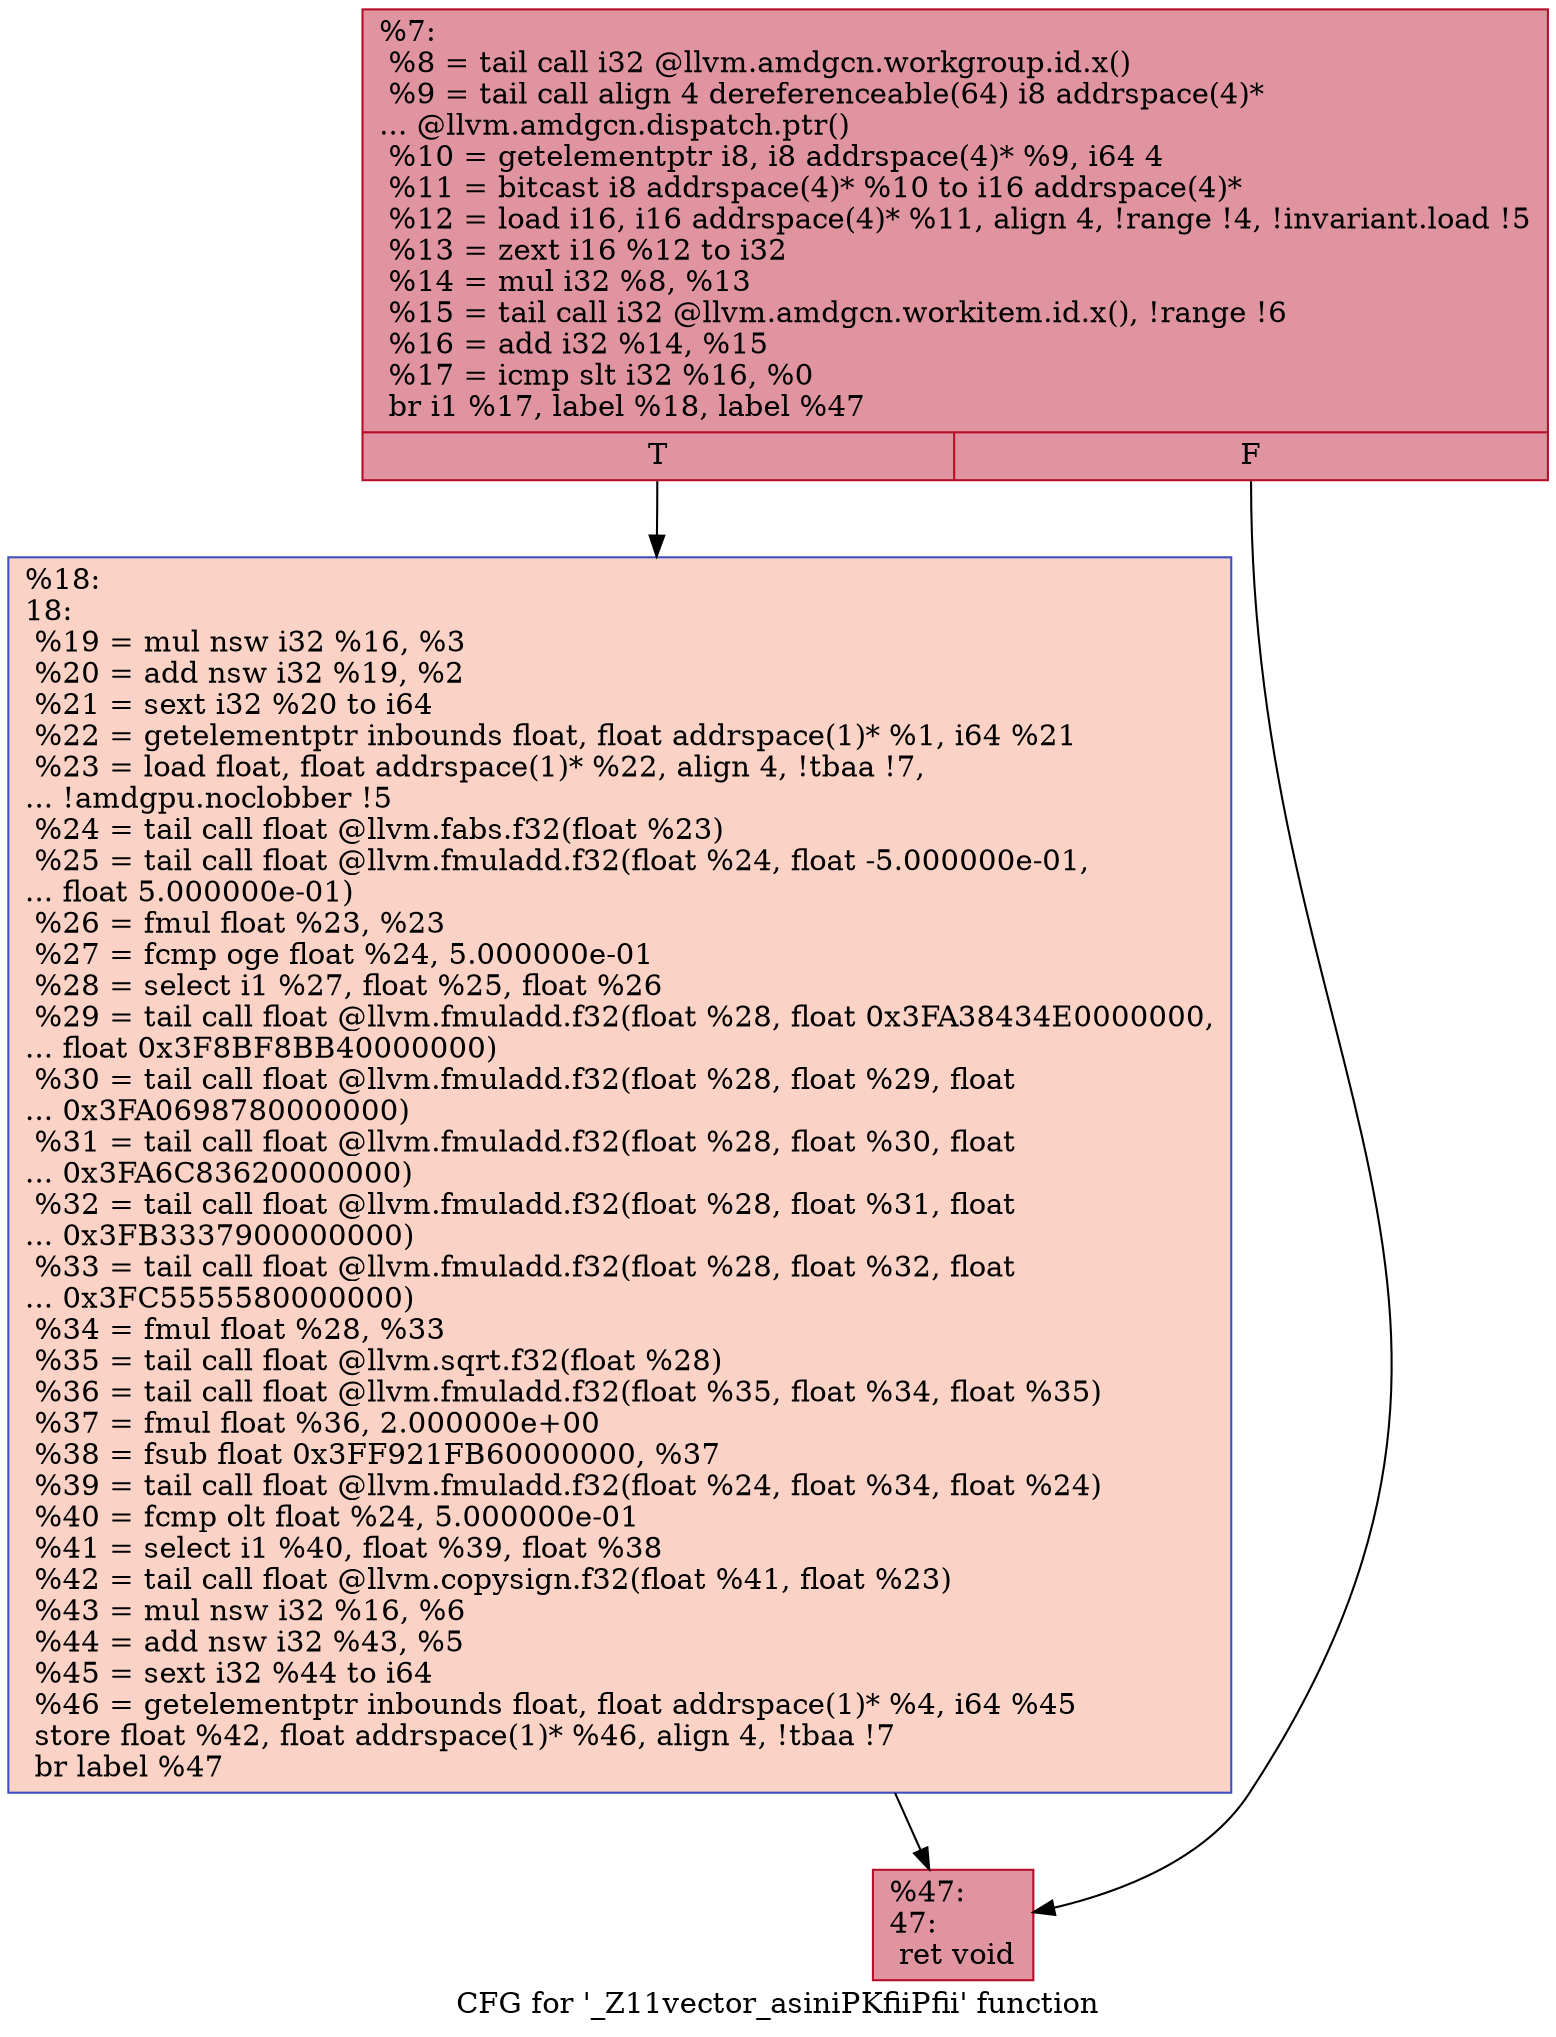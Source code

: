 digraph "CFG for '_Z11vector_asiniPKfiiPfii' function" {
	label="CFG for '_Z11vector_asiniPKfiiPfii' function";

	Node0x47278f0 [shape=record,color="#b70d28ff", style=filled, fillcolor="#b70d2870",label="{%7:\l  %8 = tail call i32 @llvm.amdgcn.workgroup.id.x()\l  %9 = tail call align 4 dereferenceable(64) i8 addrspace(4)*\l... @llvm.amdgcn.dispatch.ptr()\l  %10 = getelementptr i8, i8 addrspace(4)* %9, i64 4\l  %11 = bitcast i8 addrspace(4)* %10 to i16 addrspace(4)*\l  %12 = load i16, i16 addrspace(4)* %11, align 4, !range !4, !invariant.load !5\l  %13 = zext i16 %12 to i32\l  %14 = mul i32 %8, %13\l  %15 = tail call i32 @llvm.amdgcn.workitem.id.x(), !range !6\l  %16 = add i32 %14, %15\l  %17 = icmp slt i32 %16, %0\l  br i1 %17, label %18, label %47\l|{<s0>T|<s1>F}}"];
	Node0x47278f0:s0 -> Node0x4729820;
	Node0x47278f0:s1 -> Node0x47298b0;
	Node0x4729820 [shape=record,color="#3d50c3ff", style=filled, fillcolor="#f59c7d70",label="{%18:\l18:                                               \l  %19 = mul nsw i32 %16, %3\l  %20 = add nsw i32 %19, %2\l  %21 = sext i32 %20 to i64\l  %22 = getelementptr inbounds float, float addrspace(1)* %1, i64 %21\l  %23 = load float, float addrspace(1)* %22, align 4, !tbaa !7,\l... !amdgpu.noclobber !5\l  %24 = tail call float @llvm.fabs.f32(float %23)\l  %25 = tail call float @llvm.fmuladd.f32(float %24, float -5.000000e-01,\l... float 5.000000e-01)\l  %26 = fmul float %23, %23\l  %27 = fcmp oge float %24, 5.000000e-01\l  %28 = select i1 %27, float %25, float %26\l  %29 = tail call float @llvm.fmuladd.f32(float %28, float 0x3FA38434E0000000,\l... float 0x3F8BF8BB40000000)\l  %30 = tail call float @llvm.fmuladd.f32(float %28, float %29, float\l... 0x3FA0698780000000)\l  %31 = tail call float @llvm.fmuladd.f32(float %28, float %30, float\l... 0x3FA6C83620000000)\l  %32 = tail call float @llvm.fmuladd.f32(float %28, float %31, float\l... 0x3FB3337900000000)\l  %33 = tail call float @llvm.fmuladd.f32(float %28, float %32, float\l... 0x3FC5555580000000)\l  %34 = fmul float %28, %33\l  %35 = tail call float @llvm.sqrt.f32(float %28)\l  %36 = tail call float @llvm.fmuladd.f32(float %35, float %34, float %35)\l  %37 = fmul float %36, 2.000000e+00\l  %38 = fsub float 0x3FF921FB60000000, %37\l  %39 = tail call float @llvm.fmuladd.f32(float %24, float %34, float %24)\l  %40 = fcmp olt float %24, 5.000000e-01\l  %41 = select i1 %40, float %39, float %38\l  %42 = tail call float @llvm.copysign.f32(float %41, float %23)\l  %43 = mul nsw i32 %16, %6\l  %44 = add nsw i32 %43, %5\l  %45 = sext i32 %44 to i64\l  %46 = getelementptr inbounds float, float addrspace(1)* %4, i64 %45\l  store float %42, float addrspace(1)* %46, align 4, !tbaa !7\l  br label %47\l}"];
	Node0x4729820 -> Node0x47298b0;
	Node0x47298b0 [shape=record,color="#b70d28ff", style=filled, fillcolor="#b70d2870",label="{%47:\l47:                                               \l  ret void\l}"];
}
